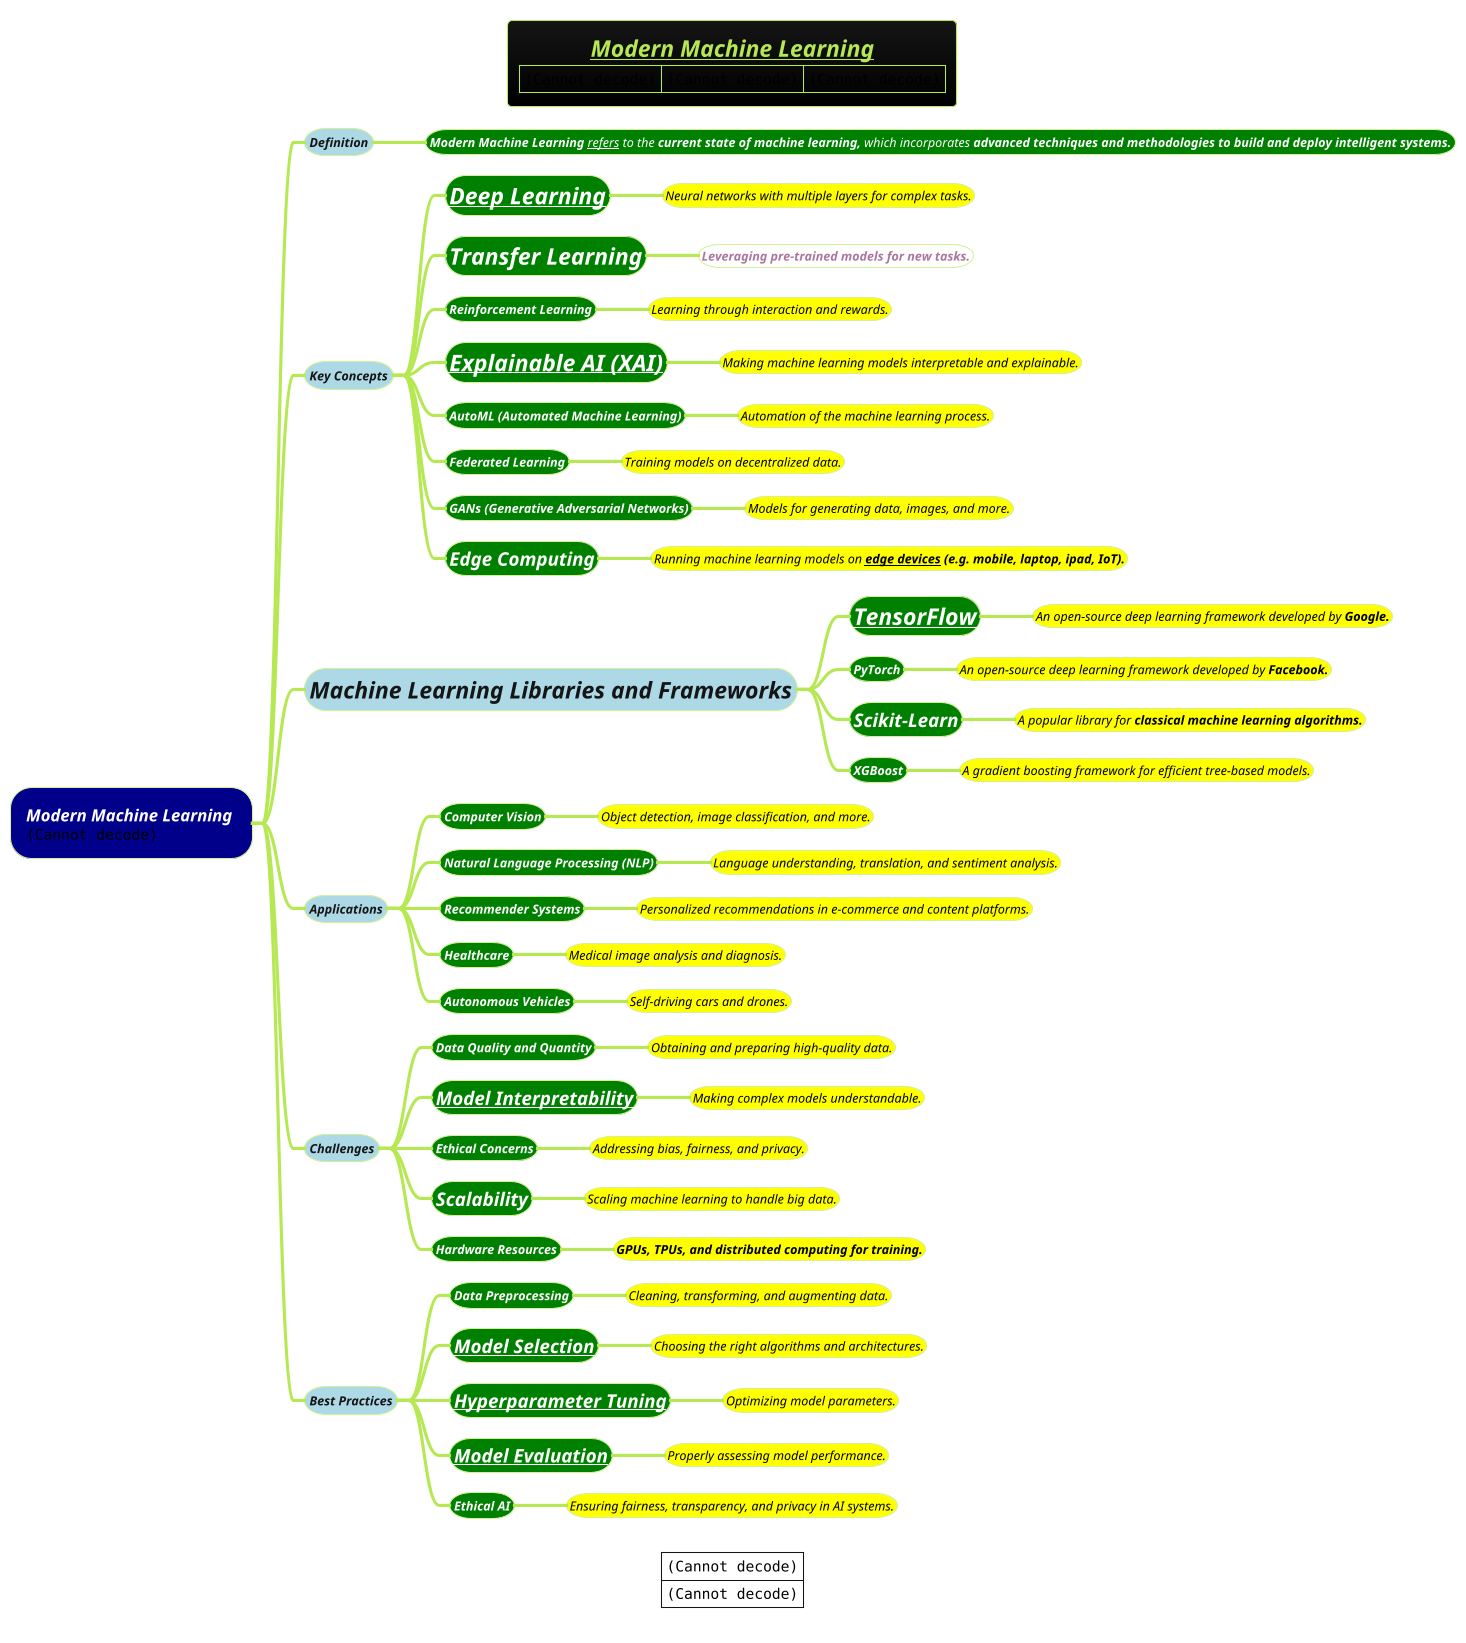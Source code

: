 @startmindmap
title =<b><i><u><size:18>Modern Machine Learning \n|<img:images/img_2.png{scale=.9}>|<img:images/img_23.png{scale=.644}>|<img:images/23-data-and-instructions-or-OOP.png{scale=.666}>|
caption |<img:images/img_22.png{scale=1}>|\n|<img:../../../docs/3-programming-languages/Venkat-Subramaniam/images-reuseable/44-Program-vs-ML-model.png>|
!theme hacker

*[#darkblue] <color #white><i>Modern Machine <i>Learning \n<img:images/img_24.png{scale=1}>
**[#lightblue] <size:12><i>Definition
***[#green] <color #white><i><size:12><i>**Modern Machine Learning** __refers__ to the **current state of machine learning,** which incorporates **advanced techniques and methodologies to build and deploy intelligent systems.**

**[#lightblue] <size:12><i>Key Concepts
***[#green] <size:22><color #white><i>**[[3-deep-learning-DL/Deep-Learning.puml Deep Learning]]**
****[#yellow] <color #black><i><size:12>Neural networks with multiple layers for complex tasks.
***[#green] <i><size:22><b><color #white>Transfer Learning
****[#white] <i><size:12>**Leveraging pre-trained models for new tasks.**
***[#green] <b><color #white><i><size:12>Reinforcement Learning
****[#yellow] <color #black><i><size:12>Learning through interaction and rewards.
***[#green] <b><color #white><i><size:22>[[3-deep-learning-DL/how-to/Model-Explainability.puml Explainable AI (XAI)]]
****[#yellow] <color #black><i><size:12>Making machine learning models interpretable and explainable.
***[#green] <b><color #white><i><size:12>AutoML **(Automated Machine Learning)**
****[#yellow] <color #black><i><size:12>Automation of the machine learning process.
***[#green] <b><color #white><i><size:12>Federated Learning
****[#yellow] <color #black><i><size:12>Training models on decentralized data.
***[#green] <b><color #white><i><size:12>GANs **(Generative Adversarial Networks)**
****[#yellow] <color #black><i><size:12>Models for generating data, images, and more.
***[#green] <size:18><color #white><i>**Edge Computing**
****[#yellow] <color #black><i><size:12>Running machine learning models on __**edge devices**__ **(e.g. mobile, laptop, ipad, IoT).**

**[#lightblue] <size:22><i>Machine Learning Libraries and Frameworks
***[#green] <b><color #white><i><size:22>[[tensorflow-by-google/tensorflow.puml TensorFlow]]
****[#yellow] <color #black><i><size:12>An open-source deep learning framework developed by **Google.**
***[#green] <b><color #white><i><size:12>PyTorch
****[#yellow] <color #black><i><size:12>An open-source deep learning framework developed by **Facebook.**
***[#green] <size:18><color #white><i>**Scikit-Learn**
****[#yellow] <color #black><i><size:12>A popular library for **classical machine learning algorithms.**
***[#green] <b><color #white><i><size:12>XGBoost
****[#yellow] <color #black><i><size:12>A gradient boosting framework for efficient tree-based models.

**[#lightblue] <size:12><i>Applications
***[#green] <b><color #white><i><size:12>Computer Vision
****[#yellow] <color #black><i><size:12>Object detection, image classification, and more.
***[#green] <b><color #white><i><size:12>Natural Language Processing **(NLP)**
****[#yellow] <color #black><i><size:12>Language understanding, translation, and sentiment analysis.
***[#green] <b><color #white><i><size:12>Recommender Systems
****[#yellow] <color #black><i><size:12>Personalized recommendations in e-commerce and content platforms.
***[#green] <b><color #white><i><size:12>Healthcare
****[#yellow] <color #black><i><size:12>Medical image analysis and diagnosis.
***[#green] <b><color #white><i><size:12>Autonomous Vehicles
****[#yellow] <color #black><i><size:12>Self-driving cars and drones.

**[#lightblue] <size:12><i>Challenges
***[#green] <b><color #white><i><size:12>Data Quality and Quantity
****[#yellow] <color #black><i><size:12>Obtaining and preparing high-quality data.
***[#green] <b><color #white><i><size:18>[[3-deep-learning-DL/how-to/Model-Explainability.puml Model Interpretability]]
****[#yellow] <color #black><i><size:12>Making complex models understandable.
***[#green] <b><color #white><i><size:12>Ethical Concerns
****[#yellow] <color #black><i><size:12>Addressing bias, fairness, and privacy.
***[#green] <size:18><color #white><i>**Scalability**
****[#yellow] <color #black><i><size:12>Scaling machine learning to handle big data.
***[#green] <b><color #white><i><size:12>Hardware Resources
****[#yellow] <color #black><i><size:12>**GPUs, TPUs, and distributed computing for training.**

**[#lightblue] <size:12><i>Best Practices
***[#green] <b><size:12><color #white><i>**Data Preprocessing**
****[#yellow] <color #black><i><size:12>Cleaning, transforming, and augmenting data.
***[#green] <i><size:18>**[[3-deep-learning-DL/how-to/Criteria-to-Select-a-Network-Architecture.puml Model Selection]]**
****[#yellow] <color #black><i><size:12>Choosing the right algorithms and architectures.
***[#green] <i><size:18>**[[3-deep-learning-DL/Hyperparameter-Tuning.puml Hyperparameter Tuning]]**
****[#yellow] <color #black><i><size:12>Optimizing model parameters.
***[#green] <b><color #white><i><size:18>[[Model-Evaluation.puml Model Evaluation]]
****[#yellow] <color #black><i><size:12>Properly assessing model performance.
***[#green] <b><color #white><i><size:12>Ethical AI
****[#yellow] <color #black><i><size:12>Ensuring fairness, transparency, and privacy in AI systems.

@endmindmap
